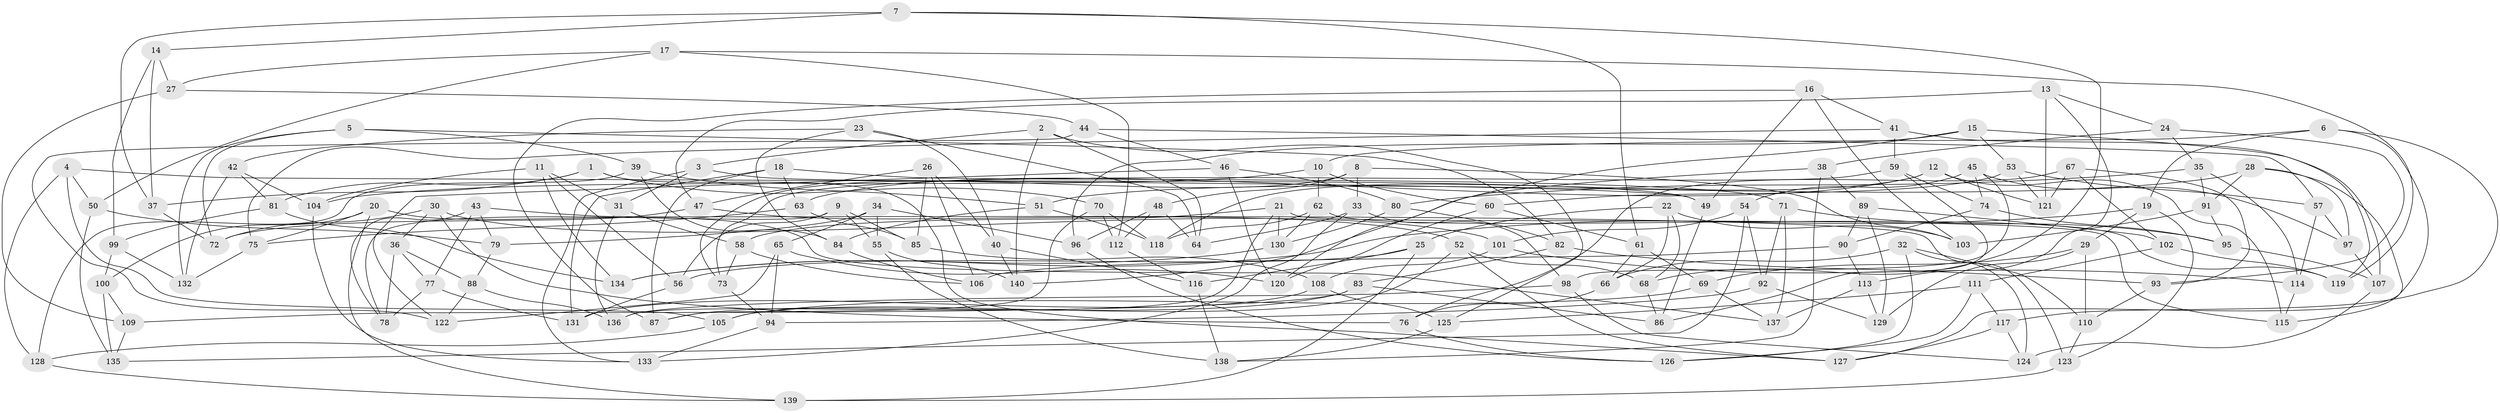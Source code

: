 // coarse degree distribution, {4: 0.3176470588235294, 6: 0.49411764705882355, 5: 0.15294117647058825, 3: 0.03529411764705882}
// Generated by graph-tools (version 1.1) at 2025/24/03/03/25 07:24:29]
// undirected, 140 vertices, 280 edges
graph export_dot {
graph [start="1"]
  node [color=gray90,style=filled];
  1;
  2;
  3;
  4;
  5;
  6;
  7;
  8;
  9;
  10;
  11;
  12;
  13;
  14;
  15;
  16;
  17;
  18;
  19;
  20;
  21;
  22;
  23;
  24;
  25;
  26;
  27;
  28;
  29;
  30;
  31;
  32;
  33;
  34;
  35;
  36;
  37;
  38;
  39;
  40;
  41;
  42;
  43;
  44;
  45;
  46;
  47;
  48;
  49;
  50;
  51;
  52;
  53;
  54;
  55;
  56;
  57;
  58;
  59;
  60;
  61;
  62;
  63;
  64;
  65;
  66;
  67;
  68;
  69;
  70;
  71;
  72;
  73;
  74;
  75;
  76;
  77;
  78;
  79;
  80;
  81;
  82;
  83;
  84;
  85;
  86;
  87;
  88;
  89;
  90;
  91;
  92;
  93;
  94;
  95;
  96;
  97;
  98;
  99;
  100;
  101;
  102;
  103;
  104;
  105;
  106;
  107;
  108;
  109;
  110;
  111;
  112;
  113;
  114;
  115;
  116;
  117;
  118;
  119;
  120;
  121;
  122;
  123;
  124;
  125;
  126;
  127;
  128;
  129;
  130;
  131;
  132;
  133;
  134;
  135;
  136;
  137;
  138;
  139;
  140;
  1 -- 81;
  1 -- 37;
  1 -- 70;
  1 -- 127;
  2 -- 3;
  2 -- 64;
  2 -- 140;
  2 -- 125;
  3 -- 31;
  3 -- 133;
  3 -- 49;
  4 -- 50;
  4 -- 128;
  4 -- 105;
  4 -- 49;
  5 -- 39;
  5 -- 82;
  5 -- 72;
  5 -- 132;
  6 -- 19;
  6 -- 10;
  6 -- 117;
  6 -- 127;
  7 -- 14;
  7 -- 37;
  7 -- 61;
  7 -- 68;
  8 -- 33;
  8 -- 73;
  8 -- 48;
  8 -- 103;
  9 -- 85;
  9 -- 78;
  9 -- 56;
  9 -- 55;
  10 -- 104;
  10 -- 60;
  10 -- 62;
  11 -- 134;
  11 -- 56;
  11 -- 104;
  11 -- 31;
  12 -- 115;
  12 -- 63;
  12 -- 121;
  12 -- 118;
  13 -- 113;
  13 -- 121;
  13 -- 24;
  13 -- 47;
  14 -- 27;
  14 -- 99;
  14 -- 37;
  15 -- 53;
  15 -- 96;
  15 -- 119;
  15 -- 120;
  16 -- 41;
  16 -- 87;
  16 -- 49;
  16 -- 103;
  17 -- 27;
  17 -- 112;
  17 -- 50;
  17 -- 119;
  18 -- 131;
  18 -- 87;
  18 -- 71;
  18 -- 63;
  19 -- 29;
  19 -- 123;
  19 -- 134;
  20 -- 75;
  20 -- 139;
  20 -- 100;
  20 -- 137;
  21 -- 130;
  21 -- 115;
  21 -- 58;
  21 -- 136;
  22 -- 66;
  22 -- 103;
  22 -- 25;
  22 -- 68;
  23 -- 40;
  23 -- 64;
  23 -- 42;
  23 -- 84;
  24 -- 38;
  24 -- 93;
  24 -- 35;
  25 -- 139;
  25 -- 56;
  25 -- 116;
  26 -- 85;
  26 -- 40;
  26 -- 47;
  26 -- 106;
  27 -- 44;
  27 -- 109;
  28 -- 115;
  28 -- 51;
  28 -- 91;
  28 -- 97;
  29 -- 69;
  29 -- 129;
  29 -- 110;
  30 -- 36;
  30 -- 72;
  30 -- 101;
  30 -- 76;
  31 -- 136;
  31 -- 58;
  32 -- 126;
  32 -- 110;
  32 -- 66;
  32 -- 124;
  33 -- 133;
  33 -- 98;
  33 -- 64;
  34 -- 65;
  34 -- 79;
  34 -- 96;
  34 -- 55;
  35 -- 91;
  35 -- 80;
  35 -- 114;
  36 -- 88;
  36 -- 77;
  36 -- 78;
  37 -- 72;
  38 -- 89;
  38 -- 138;
  38 -- 140;
  39 -- 128;
  39 -- 84;
  39 -- 51;
  40 -- 116;
  40 -- 140;
  41 -- 75;
  41 -- 107;
  41 -- 59;
  42 -- 104;
  42 -- 81;
  42 -- 132;
  43 -- 79;
  43 -- 77;
  43 -- 78;
  43 -- 123;
  44 -- 46;
  44 -- 122;
  44 -- 57;
  45 -- 97;
  45 -- 54;
  45 -- 74;
  45 -- 98;
  46 -- 122;
  46 -- 120;
  46 -- 80;
  47 -- 52;
  47 -- 72;
  48 -- 96;
  48 -- 64;
  48 -- 112;
  49 -- 86;
  50 -- 79;
  50 -- 135;
  51 -- 118;
  51 -- 84;
  52 -- 127;
  52 -- 68;
  52 -- 105;
  53 -- 60;
  53 -- 121;
  53 -- 57;
  54 -- 101;
  54 -- 92;
  54 -- 135;
  55 -- 138;
  55 -- 140;
  56 -- 131;
  57 -- 114;
  57 -- 97;
  58 -- 106;
  58 -- 73;
  59 -- 73;
  59 -- 86;
  59 -- 74;
  60 -- 120;
  60 -- 61;
  61 -- 69;
  61 -- 66;
  62 -- 118;
  62 -- 119;
  62 -- 130;
  63 -- 75;
  63 -- 85;
  65 -- 120;
  65 -- 94;
  65 -- 122;
  66 -- 76;
  67 -- 121;
  67 -- 93;
  67 -- 102;
  67 -- 76;
  68 -- 86;
  69 -- 137;
  69 -- 105;
  70 -- 118;
  70 -- 87;
  70 -- 112;
  71 -- 92;
  71 -- 95;
  71 -- 137;
  73 -- 94;
  74 -- 90;
  74 -- 95;
  75 -- 132;
  76 -- 126;
  77 -- 131;
  77 -- 78;
  79 -- 88;
  80 -- 82;
  80 -- 130;
  81 -- 134;
  81 -- 99;
  82 -- 93;
  82 -- 83;
  83 -- 87;
  83 -- 109;
  83 -- 86;
  84 -- 106;
  85 -- 108;
  88 -- 122;
  88 -- 136;
  89 -- 90;
  89 -- 129;
  89 -- 102;
  90 -- 106;
  90 -- 113;
  91 -- 95;
  91 -- 103;
  92 -- 94;
  92 -- 129;
  93 -- 110;
  94 -- 133;
  95 -- 107;
  96 -- 126;
  97 -- 107;
  98 -- 124;
  98 -- 136;
  99 -- 100;
  99 -- 132;
  100 -- 109;
  100 -- 135;
  101 -- 114;
  101 -- 108;
  102 -- 111;
  102 -- 119;
  104 -- 133;
  105 -- 128;
  107 -- 124;
  108 -- 125;
  108 -- 131;
  109 -- 135;
  110 -- 123;
  111 -- 117;
  111 -- 125;
  111 -- 126;
  112 -- 116;
  113 -- 137;
  113 -- 129;
  114 -- 115;
  116 -- 138;
  117 -- 124;
  117 -- 127;
  123 -- 139;
  125 -- 138;
  128 -- 139;
  130 -- 134;
}
